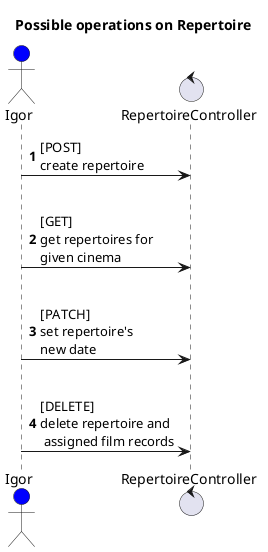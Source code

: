 @startuml
title Possible operations on Repertoire
actor Igor #blue
control RepertoireController
autonumber
Igor -> RepertoireController: [POST]\ncreate repertoire
|||
Igor -> RepertoireController: [GET]\nget repertoires for\ngiven cinema
|||
Igor -> RepertoireController: [PATCH]\nset repertoire's \nnew date
|||
Igor -> RepertoireController: [DELETE]\ndelete repertoire and\n assigned film records
@enduml